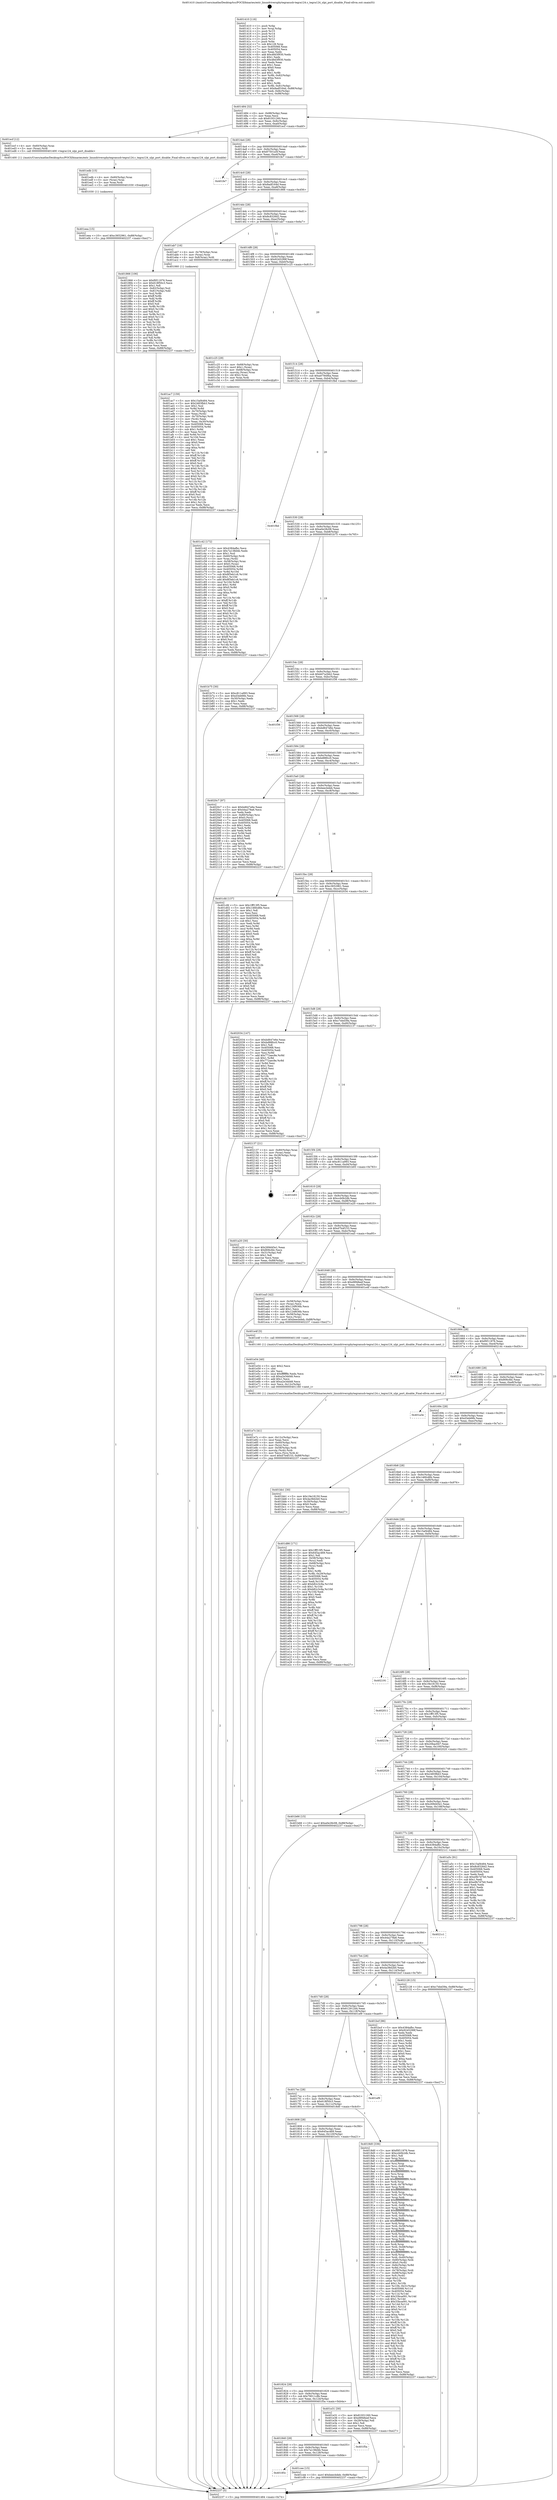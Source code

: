 digraph "0x401410" {
  label = "0x401410 (/mnt/c/Users/mathe/Desktop/tcc/POCII/binaries/extr_linuxdriversphytegraxusb-tegra124.c_tegra124_ulpi_port_disable_Final-ollvm.out::main(0))"
  labelloc = "t"
  node[shape=record]

  Entry [label="",width=0.3,height=0.3,shape=circle,fillcolor=black,style=filled]
  "0x401484" [label="{
     0x401484 [32]\l
     | [instrs]\l
     &nbsp;&nbsp;0x401484 \<+6\>: mov -0x88(%rbp),%eax\l
     &nbsp;&nbsp;0x40148a \<+2\>: mov %eax,%ecx\l
     &nbsp;&nbsp;0x40148c \<+6\>: sub $0x81931260,%ecx\l
     &nbsp;&nbsp;0x401492 \<+6\>: mov %eax,-0x9c(%rbp)\l
     &nbsp;&nbsp;0x401498 \<+6\>: mov %ecx,-0xa0(%rbp)\l
     &nbsp;&nbsp;0x40149e \<+6\>: je 0000000000401ecf \<main+0xabf\>\l
  }"]
  "0x401ecf" [label="{
     0x401ecf [12]\l
     | [instrs]\l
     &nbsp;&nbsp;0x401ecf \<+4\>: mov -0x60(%rbp),%rax\l
     &nbsp;&nbsp;0x401ed3 \<+3\>: mov (%rax),%rdi\l
     &nbsp;&nbsp;0x401ed6 \<+5\>: call 0000000000401400 \<tegra124_ulpi_port_disable\>\l
     | [calls]\l
     &nbsp;&nbsp;0x401400 \{1\} (/mnt/c/Users/mathe/Desktop/tcc/POCII/binaries/extr_linuxdriversphytegraxusb-tegra124.c_tegra124_ulpi_port_disable_Final-ollvm.out::tegra124_ulpi_port_disable)\l
  }"]
  "0x4014a4" [label="{
     0x4014a4 [28]\l
     | [instrs]\l
     &nbsp;&nbsp;0x4014a4 \<+5\>: jmp 00000000004014a9 \<main+0x99\>\l
     &nbsp;&nbsp;0x4014a9 \<+6\>: mov -0x9c(%rbp),%eax\l
     &nbsp;&nbsp;0x4014af \<+5\>: sub $0x87501a5f,%eax\l
     &nbsp;&nbsp;0x4014b4 \<+6\>: mov %eax,-0xa4(%rbp)\l
     &nbsp;&nbsp;0x4014ba \<+6\>: je 0000000000401fe7 \<main+0xbd7\>\l
  }"]
  Exit [label="",width=0.3,height=0.3,shape=circle,fillcolor=black,style=filled,peripheries=2]
  "0x401fe7" [label="{
     0x401fe7\l
  }", style=dashed]
  "0x4014c0" [label="{
     0x4014c0 [28]\l
     | [instrs]\l
     &nbsp;&nbsp;0x4014c0 \<+5\>: jmp 00000000004014c5 \<main+0xb5\>\l
     &nbsp;&nbsp;0x4014c5 \<+6\>: mov -0x9c(%rbp),%eax\l
     &nbsp;&nbsp;0x4014cb \<+5\>: sub $0x8adf164d,%eax\l
     &nbsp;&nbsp;0x4014d0 \<+6\>: mov %eax,-0xa8(%rbp)\l
     &nbsp;&nbsp;0x4014d6 \<+6\>: je 0000000000401866 \<main+0x456\>\l
  }"]
  "0x401eea" [label="{
     0x401eea [15]\l
     | [instrs]\l
     &nbsp;&nbsp;0x401eea \<+10\>: movl $0xc3652961,-0x88(%rbp)\l
     &nbsp;&nbsp;0x401ef4 \<+5\>: jmp 0000000000402237 \<main+0xe27\>\l
  }"]
  "0x401866" [label="{
     0x401866 [106]\l
     | [instrs]\l
     &nbsp;&nbsp;0x401866 \<+5\>: mov $0xf0f11976,%eax\l
     &nbsp;&nbsp;0x40186b \<+5\>: mov $0x618f50c3,%ecx\l
     &nbsp;&nbsp;0x401870 \<+2\>: mov $0x1,%dl\l
     &nbsp;&nbsp;0x401872 \<+7\>: mov -0x82(%rbp),%sil\l
     &nbsp;&nbsp;0x401879 \<+7\>: mov -0x81(%rbp),%dil\l
     &nbsp;&nbsp;0x401880 \<+3\>: mov %sil,%r8b\l
     &nbsp;&nbsp;0x401883 \<+4\>: xor $0xff,%r8b\l
     &nbsp;&nbsp;0x401887 \<+3\>: mov %dil,%r9b\l
     &nbsp;&nbsp;0x40188a \<+4\>: xor $0xff,%r9b\l
     &nbsp;&nbsp;0x40188e \<+3\>: xor $0x0,%dl\l
     &nbsp;&nbsp;0x401891 \<+3\>: mov %r8b,%r10b\l
     &nbsp;&nbsp;0x401894 \<+4\>: and $0x0,%r10b\l
     &nbsp;&nbsp;0x401898 \<+3\>: and %dl,%sil\l
     &nbsp;&nbsp;0x40189b \<+3\>: mov %r9b,%r11b\l
     &nbsp;&nbsp;0x40189e \<+4\>: and $0x0,%r11b\l
     &nbsp;&nbsp;0x4018a2 \<+3\>: and %dl,%dil\l
     &nbsp;&nbsp;0x4018a5 \<+3\>: or %sil,%r10b\l
     &nbsp;&nbsp;0x4018a8 \<+3\>: or %dil,%r11b\l
     &nbsp;&nbsp;0x4018ab \<+3\>: xor %r11b,%r10b\l
     &nbsp;&nbsp;0x4018ae \<+3\>: or %r9b,%r8b\l
     &nbsp;&nbsp;0x4018b1 \<+4\>: xor $0xff,%r8b\l
     &nbsp;&nbsp;0x4018b5 \<+3\>: or $0x0,%dl\l
     &nbsp;&nbsp;0x4018b8 \<+3\>: and %dl,%r8b\l
     &nbsp;&nbsp;0x4018bb \<+3\>: or %r8b,%r10b\l
     &nbsp;&nbsp;0x4018be \<+4\>: test $0x1,%r10b\l
     &nbsp;&nbsp;0x4018c2 \<+3\>: cmovne %ecx,%eax\l
     &nbsp;&nbsp;0x4018c5 \<+6\>: mov %eax,-0x88(%rbp)\l
     &nbsp;&nbsp;0x4018cb \<+5\>: jmp 0000000000402237 \<main+0xe27\>\l
  }"]
  "0x4014dc" [label="{
     0x4014dc [28]\l
     | [instrs]\l
     &nbsp;&nbsp;0x4014dc \<+5\>: jmp 00000000004014e1 \<main+0xd1\>\l
     &nbsp;&nbsp;0x4014e1 \<+6\>: mov -0x9c(%rbp),%eax\l
     &nbsp;&nbsp;0x4014e7 \<+5\>: sub $0x8c8326d2,%eax\l
     &nbsp;&nbsp;0x4014ec \<+6\>: mov %eax,-0xac(%rbp)\l
     &nbsp;&nbsp;0x4014f2 \<+6\>: je 0000000000401ab7 \<main+0x6a7\>\l
  }"]
  "0x402237" [label="{
     0x402237 [5]\l
     | [instrs]\l
     &nbsp;&nbsp;0x402237 \<+5\>: jmp 0000000000401484 \<main+0x74\>\l
  }"]
  "0x401410" [label="{
     0x401410 [116]\l
     | [instrs]\l
     &nbsp;&nbsp;0x401410 \<+1\>: push %rbp\l
     &nbsp;&nbsp;0x401411 \<+3\>: mov %rsp,%rbp\l
     &nbsp;&nbsp;0x401414 \<+2\>: push %r15\l
     &nbsp;&nbsp;0x401416 \<+2\>: push %r14\l
     &nbsp;&nbsp;0x401418 \<+2\>: push %r13\l
     &nbsp;&nbsp;0x40141a \<+2\>: push %r12\l
     &nbsp;&nbsp;0x40141c \<+1\>: push %rbx\l
     &nbsp;&nbsp;0x40141d \<+7\>: sub $0x128,%rsp\l
     &nbsp;&nbsp;0x401424 \<+7\>: mov 0x405068,%eax\l
     &nbsp;&nbsp;0x40142b \<+7\>: mov 0x405054,%ecx\l
     &nbsp;&nbsp;0x401432 \<+2\>: mov %eax,%edx\l
     &nbsp;&nbsp;0x401434 \<+6\>: add $0x48d3f930,%edx\l
     &nbsp;&nbsp;0x40143a \<+3\>: sub $0x1,%edx\l
     &nbsp;&nbsp;0x40143d \<+6\>: sub $0x48d3f930,%edx\l
     &nbsp;&nbsp;0x401443 \<+3\>: imul %edx,%eax\l
     &nbsp;&nbsp;0x401446 \<+3\>: and $0x1,%eax\l
     &nbsp;&nbsp;0x401449 \<+3\>: cmp $0x0,%eax\l
     &nbsp;&nbsp;0x40144c \<+4\>: sete %r8b\l
     &nbsp;&nbsp;0x401450 \<+4\>: and $0x1,%r8b\l
     &nbsp;&nbsp;0x401454 \<+7\>: mov %r8b,-0x82(%rbp)\l
     &nbsp;&nbsp;0x40145b \<+3\>: cmp $0xa,%ecx\l
     &nbsp;&nbsp;0x40145e \<+4\>: setl %r8b\l
     &nbsp;&nbsp;0x401462 \<+4\>: and $0x1,%r8b\l
     &nbsp;&nbsp;0x401466 \<+7\>: mov %r8b,-0x81(%rbp)\l
     &nbsp;&nbsp;0x40146d \<+10\>: movl $0x8adf164d,-0x88(%rbp)\l
     &nbsp;&nbsp;0x401477 \<+6\>: mov %edi,-0x8c(%rbp)\l
     &nbsp;&nbsp;0x40147d \<+7\>: mov %rsi,-0x98(%rbp)\l
  }"]
  "0x401edb" [label="{
     0x401edb [15]\l
     | [instrs]\l
     &nbsp;&nbsp;0x401edb \<+4\>: mov -0x60(%rbp),%rax\l
     &nbsp;&nbsp;0x401edf \<+3\>: mov (%rax),%rax\l
     &nbsp;&nbsp;0x401ee2 \<+3\>: mov %rax,%rdi\l
     &nbsp;&nbsp;0x401ee5 \<+5\>: call 0000000000401030 \<free@plt\>\l
     | [calls]\l
     &nbsp;&nbsp;0x401030 \{1\} (unknown)\l
  }"]
  "0x401ab7" [label="{
     0x401ab7 [16]\l
     | [instrs]\l
     &nbsp;&nbsp;0x401ab7 \<+4\>: mov -0x78(%rbp),%rax\l
     &nbsp;&nbsp;0x401abb \<+3\>: mov (%rax),%rax\l
     &nbsp;&nbsp;0x401abe \<+4\>: mov 0x8(%rax),%rdi\l
     &nbsp;&nbsp;0x401ac2 \<+5\>: call 0000000000401060 \<atoi@plt\>\l
     | [calls]\l
     &nbsp;&nbsp;0x401060 \{1\} (unknown)\l
  }"]
  "0x4014f8" [label="{
     0x4014f8 [28]\l
     | [instrs]\l
     &nbsp;&nbsp;0x4014f8 \<+5\>: jmp 00000000004014fd \<main+0xed\>\l
     &nbsp;&nbsp;0x4014fd \<+6\>: mov -0x9c(%rbp),%eax\l
     &nbsp;&nbsp;0x401503 \<+5\>: sub $0x9245299f,%eax\l
     &nbsp;&nbsp;0x401508 \<+6\>: mov %eax,-0xb0(%rbp)\l
     &nbsp;&nbsp;0x40150e \<+6\>: je 0000000000401c25 \<main+0x815\>\l
  }"]
  "0x401e7c" [label="{
     0x401e7c [41]\l
     | [instrs]\l
     &nbsp;&nbsp;0x401e7c \<+6\>: mov -0x12c(%rbp),%ecx\l
     &nbsp;&nbsp;0x401e82 \<+3\>: imul %eax,%ecx\l
     &nbsp;&nbsp;0x401e85 \<+4\>: mov -0x60(%rbp),%rsi\l
     &nbsp;&nbsp;0x401e89 \<+3\>: mov (%rsi),%rsi\l
     &nbsp;&nbsp;0x401e8c \<+4\>: mov -0x58(%rbp),%rdi\l
     &nbsp;&nbsp;0x401e90 \<+3\>: movslq (%rdi),%rdi\l
     &nbsp;&nbsp;0x401e93 \<+3\>: mov %ecx,(%rsi,%rdi,4)\l
     &nbsp;&nbsp;0x401e96 \<+10\>: movl $0xd7b4f153,-0x88(%rbp)\l
     &nbsp;&nbsp;0x401ea0 \<+5\>: jmp 0000000000402237 \<main+0xe27\>\l
  }"]
  "0x401c25" [label="{
     0x401c25 [29]\l
     | [instrs]\l
     &nbsp;&nbsp;0x401c25 \<+4\>: mov -0x68(%rbp),%rax\l
     &nbsp;&nbsp;0x401c29 \<+6\>: movl $0x1,(%rax)\l
     &nbsp;&nbsp;0x401c2f \<+4\>: mov -0x68(%rbp),%rax\l
     &nbsp;&nbsp;0x401c33 \<+3\>: movslq (%rax),%rax\l
     &nbsp;&nbsp;0x401c36 \<+4\>: shl $0x2,%rax\l
     &nbsp;&nbsp;0x401c3a \<+3\>: mov %rax,%rdi\l
     &nbsp;&nbsp;0x401c3d \<+5\>: call 0000000000401050 \<malloc@plt\>\l
     | [calls]\l
     &nbsp;&nbsp;0x401050 \{1\} (unknown)\l
  }"]
  "0x401514" [label="{
     0x401514 [28]\l
     | [instrs]\l
     &nbsp;&nbsp;0x401514 \<+5\>: jmp 0000000000401519 \<main+0x109\>\l
     &nbsp;&nbsp;0x401519 \<+6\>: mov -0x9c(%rbp),%eax\l
     &nbsp;&nbsp;0x40151f \<+5\>: sub $0xa07849ba,%eax\l
     &nbsp;&nbsp;0x401524 \<+6\>: mov %eax,-0xb4(%rbp)\l
     &nbsp;&nbsp;0x40152a \<+6\>: je 0000000000401fbd \<main+0xbad\>\l
  }"]
  "0x401e54" [label="{
     0x401e54 [40]\l
     | [instrs]\l
     &nbsp;&nbsp;0x401e54 \<+5\>: mov $0x2,%ecx\l
     &nbsp;&nbsp;0x401e59 \<+1\>: cltd\l
     &nbsp;&nbsp;0x401e5a \<+2\>: idiv %ecx\l
     &nbsp;&nbsp;0x401e5c \<+6\>: imul $0xfffffffe,%edx,%ecx\l
     &nbsp;&nbsp;0x401e62 \<+6\>: sub $0xa2e3dd48,%ecx\l
     &nbsp;&nbsp;0x401e68 \<+3\>: add $0x1,%ecx\l
     &nbsp;&nbsp;0x401e6b \<+6\>: add $0xa2e3dd48,%ecx\l
     &nbsp;&nbsp;0x401e71 \<+6\>: mov %ecx,-0x12c(%rbp)\l
     &nbsp;&nbsp;0x401e77 \<+5\>: call 0000000000401160 \<next_i\>\l
     | [calls]\l
     &nbsp;&nbsp;0x401160 \{1\} (/mnt/c/Users/mathe/Desktop/tcc/POCII/binaries/extr_linuxdriversphytegraxusb-tegra124.c_tegra124_ulpi_port_disable_Final-ollvm.out::next_i)\l
  }"]
  "0x401fbd" [label="{
     0x401fbd\l
  }", style=dashed]
  "0x401530" [label="{
     0x401530 [28]\l
     | [instrs]\l
     &nbsp;&nbsp;0x401530 \<+5\>: jmp 0000000000401535 \<main+0x125\>\l
     &nbsp;&nbsp;0x401535 \<+6\>: mov -0x9c(%rbp),%eax\l
     &nbsp;&nbsp;0x40153b \<+5\>: sub $0xa0e28c08,%eax\l
     &nbsp;&nbsp;0x401540 \<+6\>: mov %eax,-0xb8(%rbp)\l
     &nbsp;&nbsp;0x401546 \<+6\>: je 0000000000401b75 \<main+0x765\>\l
  }"]
  "0x40185c" [label="{
     0x40185c\l
  }", style=dashed]
  "0x401b75" [label="{
     0x401b75 [30]\l
     | [instrs]\l
     &nbsp;&nbsp;0x401b75 \<+5\>: mov $0xc811a993,%eax\l
     &nbsp;&nbsp;0x401b7a \<+5\>: mov $0xd3eb66b,%ecx\l
     &nbsp;&nbsp;0x401b7f \<+3\>: mov -0x30(%rbp),%edx\l
     &nbsp;&nbsp;0x401b82 \<+3\>: cmp $0x1,%edx\l
     &nbsp;&nbsp;0x401b85 \<+3\>: cmovl %ecx,%eax\l
     &nbsp;&nbsp;0x401b88 \<+6\>: mov %eax,-0x88(%rbp)\l
     &nbsp;&nbsp;0x401b8e \<+5\>: jmp 0000000000402237 \<main+0xe27\>\l
  }"]
  "0x40154c" [label="{
     0x40154c [28]\l
     | [instrs]\l
     &nbsp;&nbsp;0x40154c \<+5\>: jmp 0000000000401551 \<main+0x141\>\l
     &nbsp;&nbsp;0x401551 \<+6\>: mov -0x9c(%rbp),%eax\l
     &nbsp;&nbsp;0x401557 \<+5\>: sub $0xb07a2bb2,%eax\l
     &nbsp;&nbsp;0x40155c \<+6\>: mov %eax,-0xbc(%rbp)\l
     &nbsp;&nbsp;0x401562 \<+6\>: je 0000000000401f36 \<main+0xb26\>\l
  }"]
  "0x401cee" [label="{
     0x401cee [15]\l
     | [instrs]\l
     &nbsp;&nbsp;0x401cee \<+10\>: movl $0xbeecbdeb,-0x88(%rbp)\l
     &nbsp;&nbsp;0x401cf8 \<+5\>: jmp 0000000000402237 \<main+0xe27\>\l
  }"]
  "0x401f36" [label="{
     0x401f36\l
  }", style=dashed]
  "0x401568" [label="{
     0x401568 [28]\l
     | [instrs]\l
     &nbsp;&nbsp;0x401568 \<+5\>: jmp 000000000040156d \<main+0x15d\>\l
     &nbsp;&nbsp;0x40156d \<+6\>: mov -0x9c(%rbp),%eax\l
     &nbsp;&nbsp;0x401573 \<+5\>: sub $0xbd647e6e,%eax\l
     &nbsp;&nbsp;0x401578 \<+6\>: mov %eax,-0xc0(%rbp)\l
     &nbsp;&nbsp;0x40157e \<+6\>: je 0000000000402223 \<main+0xe13\>\l
  }"]
  "0x401840" [label="{
     0x401840 [28]\l
     | [instrs]\l
     &nbsp;&nbsp;0x401840 \<+5\>: jmp 0000000000401845 \<main+0x435\>\l
     &nbsp;&nbsp;0x401845 \<+6\>: mov -0x9c(%rbp),%eax\l
     &nbsp;&nbsp;0x40184b \<+5\>: sub $0x7a138d4b,%eax\l
     &nbsp;&nbsp;0x401850 \<+6\>: mov %eax,-0x128(%rbp)\l
     &nbsp;&nbsp;0x401856 \<+6\>: je 0000000000401cee \<main+0x8de\>\l
  }"]
  "0x402223" [label="{
     0x402223\l
  }", style=dashed]
  "0x401584" [label="{
     0x401584 [28]\l
     | [instrs]\l
     &nbsp;&nbsp;0x401584 \<+5\>: jmp 0000000000401589 \<main+0x179\>\l
     &nbsp;&nbsp;0x401589 \<+6\>: mov -0x9c(%rbp),%eax\l
     &nbsp;&nbsp;0x40158f \<+5\>: sub $0xbd88fcc0,%eax\l
     &nbsp;&nbsp;0x401594 \<+6\>: mov %eax,-0xc4(%rbp)\l
     &nbsp;&nbsp;0x40159a \<+6\>: je 00000000004020c7 \<main+0xcb7\>\l
  }"]
  "0x401f5a" [label="{
     0x401f5a\l
  }", style=dashed]
  "0x4020c7" [label="{
     0x4020c7 [97]\l
     | [instrs]\l
     &nbsp;&nbsp;0x4020c7 \<+5\>: mov $0xbd647e6e,%eax\l
     &nbsp;&nbsp;0x4020cc \<+5\>: mov $0x44a278a6,%ecx\l
     &nbsp;&nbsp;0x4020d1 \<+2\>: xor %edx,%edx\l
     &nbsp;&nbsp;0x4020d3 \<+4\>: mov -0x80(%rbp),%rsi\l
     &nbsp;&nbsp;0x4020d7 \<+6\>: movl $0x0,(%rsi)\l
     &nbsp;&nbsp;0x4020dd \<+7\>: mov 0x405068,%edi\l
     &nbsp;&nbsp;0x4020e4 \<+8\>: mov 0x405054,%r8d\l
     &nbsp;&nbsp;0x4020ec \<+3\>: sub $0x1,%edx\l
     &nbsp;&nbsp;0x4020ef \<+3\>: mov %edi,%r9d\l
     &nbsp;&nbsp;0x4020f2 \<+3\>: add %edx,%r9d\l
     &nbsp;&nbsp;0x4020f5 \<+4\>: imul %r9d,%edi\l
     &nbsp;&nbsp;0x4020f9 \<+3\>: and $0x1,%edi\l
     &nbsp;&nbsp;0x4020fc \<+3\>: cmp $0x0,%edi\l
     &nbsp;&nbsp;0x4020ff \<+4\>: sete %r10b\l
     &nbsp;&nbsp;0x402103 \<+4\>: cmp $0xa,%r8d\l
     &nbsp;&nbsp;0x402107 \<+4\>: setl %r11b\l
     &nbsp;&nbsp;0x40210b \<+3\>: mov %r10b,%bl\l
     &nbsp;&nbsp;0x40210e \<+3\>: and %r11b,%bl\l
     &nbsp;&nbsp;0x402111 \<+3\>: xor %r11b,%r10b\l
     &nbsp;&nbsp;0x402114 \<+3\>: or %r10b,%bl\l
     &nbsp;&nbsp;0x402117 \<+3\>: test $0x1,%bl\l
     &nbsp;&nbsp;0x40211a \<+3\>: cmovne %ecx,%eax\l
     &nbsp;&nbsp;0x40211d \<+6\>: mov %eax,-0x88(%rbp)\l
     &nbsp;&nbsp;0x402123 \<+5\>: jmp 0000000000402237 \<main+0xe27\>\l
  }"]
  "0x4015a0" [label="{
     0x4015a0 [28]\l
     | [instrs]\l
     &nbsp;&nbsp;0x4015a0 \<+5\>: jmp 00000000004015a5 \<main+0x195\>\l
     &nbsp;&nbsp;0x4015a5 \<+6\>: mov -0x9c(%rbp),%eax\l
     &nbsp;&nbsp;0x4015ab \<+5\>: sub $0xbeecbdeb,%eax\l
     &nbsp;&nbsp;0x4015b0 \<+6\>: mov %eax,-0xc8(%rbp)\l
     &nbsp;&nbsp;0x4015b6 \<+6\>: je 0000000000401cfd \<main+0x8ed\>\l
  }"]
  "0x401824" [label="{
     0x401824 [28]\l
     | [instrs]\l
     &nbsp;&nbsp;0x401824 \<+5\>: jmp 0000000000401829 \<main+0x419\>\l
     &nbsp;&nbsp;0x401829 \<+6\>: mov -0x9c(%rbp),%eax\l
     &nbsp;&nbsp;0x40182f \<+5\>: sub $0x79011c8b,%eax\l
     &nbsp;&nbsp;0x401834 \<+6\>: mov %eax,-0x124(%rbp)\l
     &nbsp;&nbsp;0x40183a \<+6\>: je 0000000000401f5a \<main+0xb4a\>\l
  }"]
  "0x401cfd" [label="{
     0x401cfd [137]\l
     | [instrs]\l
     &nbsp;&nbsp;0x401cfd \<+5\>: mov $0x1fff13f5,%eax\l
     &nbsp;&nbsp;0x401d02 \<+5\>: mov $0x146fcd6b,%ecx\l
     &nbsp;&nbsp;0x401d07 \<+2\>: mov $0x1,%dl\l
     &nbsp;&nbsp;0x401d09 \<+2\>: xor %esi,%esi\l
     &nbsp;&nbsp;0x401d0b \<+7\>: mov 0x405068,%edi\l
     &nbsp;&nbsp;0x401d12 \<+8\>: mov 0x405054,%r8d\l
     &nbsp;&nbsp;0x401d1a \<+3\>: sub $0x1,%esi\l
     &nbsp;&nbsp;0x401d1d \<+3\>: mov %edi,%r9d\l
     &nbsp;&nbsp;0x401d20 \<+3\>: add %esi,%r9d\l
     &nbsp;&nbsp;0x401d23 \<+4\>: imul %r9d,%edi\l
     &nbsp;&nbsp;0x401d27 \<+3\>: and $0x1,%edi\l
     &nbsp;&nbsp;0x401d2a \<+3\>: cmp $0x0,%edi\l
     &nbsp;&nbsp;0x401d2d \<+4\>: sete %r10b\l
     &nbsp;&nbsp;0x401d31 \<+4\>: cmp $0xa,%r8d\l
     &nbsp;&nbsp;0x401d35 \<+4\>: setl %r11b\l
     &nbsp;&nbsp;0x401d39 \<+3\>: mov %r10b,%bl\l
     &nbsp;&nbsp;0x401d3c \<+3\>: xor $0xff,%bl\l
     &nbsp;&nbsp;0x401d3f \<+3\>: mov %r11b,%r14b\l
     &nbsp;&nbsp;0x401d42 \<+4\>: xor $0xff,%r14b\l
     &nbsp;&nbsp;0x401d46 \<+3\>: xor $0x0,%dl\l
     &nbsp;&nbsp;0x401d49 \<+3\>: mov %bl,%r15b\l
     &nbsp;&nbsp;0x401d4c \<+4\>: and $0x0,%r15b\l
     &nbsp;&nbsp;0x401d50 \<+3\>: and %dl,%r10b\l
     &nbsp;&nbsp;0x401d53 \<+3\>: mov %r14b,%r12b\l
     &nbsp;&nbsp;0x401d56 \<+4\>: and $0x0,%r12b\l
     &nbsp;&nbsp;0x401d5a \<+3\>: and %dl,%r11b\l
     &nbsp;&nbsp;0x401d5d \<+3\>: or %r10b,%r15b\l
     &nbsp;&nbsp;0x401d60 \<+3\>: or %r11b,%r12b\l
     &nbsp;&nbsp;0x401d63 \<+3\>: xor %r12b,%r15b\l
     &nbsp;&nbsp;0x401d66 \<+3\>: or %r14b,%bl\l
     &nbsp;&nbsp;0x401d69 \<+3\>: xor $0xff,%bl\l
     &nbsp;&nbsp;0x401d6c \<+3\>: or $0x0,%dl\l
     &nbsp;&nbsp;0x401d6f \<+2\>: and %dl,%bl\l
     &nbsp;&nbsp;0x401d71 \<+3\>: or %bl,%r15b\l
     &nbsp;&nbsp;0x401d74 \<+4\>: test $0x1,%r15b\l
     &nbsp;&nbsp;0x401d78 \<+3\>: cmovne %ecx,%eax\l
     &nbsp;&nbsp;0x401d7b \<+6\>: mov %eax,-0x88(%rbp)\l
     &nbsp;&nbsp;0x401d81 \<+5\>: jmp 0000000000402237 \<main+0xe27\>\l
  }"]
  "0x4015bc" [label="{
     0x4015bc [28]\l
     | [instrs]\l
     &nbsp;&nbsp;0x4015bc \<+5\>: jmp 00000000004015c1 \<main+0x1b1\>\l
     &nbsp;&nbsp;0x4015c1 \<+6\>: mov -0x9c(%rbp),%eax\l
     &nbsp;&nbsp;0x4015c7 \<+5\>: sub $0xc3652961,%eax\l
     &nbsp;&nbsp;0x4015cc \<+6\>: mov %eax,-0xcc(%rbp)\l
     &nbsp;&nbsp;0x4015d2 \<+6\>: je 0000000000402034 \<main+0xc24\>\l
  }"]
  "0x401e31" [label="{
     0x401e31 [30]\l
     | [instrs]\l
     &nbsp;&nbsp;0x401e31 \<+5\>: mov $0x81931260,%eax\l
     &nbsp;&nbsp;0x401e36 \<+5\>: mov $0xd9f48eef,%ecx\l
     &nbsp;&nbsp;0x401e3b \<+3\>: mov -0x29(%rbp),%dl\l
     &nbsp;&nbsp;0x401e3e \<+3\>: test $0x1,%dl\l
     &nbsp;&nbsp;0x401e41 \<+3\>: cmovne %ecx,%eax\l
     &nbsp;&nbsp;0x401e44 \<+6\>: mov %eax,-0x88(%rbp)\l
     &nbsp;&nbsp;0x401e4a \<+5\>: jmp 0000000000402237 \<main+0xe27\>\l
  }"]
  "0x402034" [label="{
     0x402034 [147]\l
     | [instrs]\l
     &nbsp;&nbsp;0x402034 \<+5\>: mov $0xbd647e6e,%eax\l
     &nbsp;&nbsp;0x402039 \<+5\>: mov $0xbd88fcc0,%ecx\l
     &nbsp;&nbsp;0x40203e \<+2\>: mov $0x1,%dl\l
     &nbsp;&nbsp;0x402040 \<+7\>: mov 0x405068,%esi\l
     &nbsp;&nbsp;0x402047 \<+7\>: mov 0x405054,%edi\l
     &nbsp;&nbsp;0x40204e \<+3\>: mov %esi,%r8d\l
     &nbsp;&nbsp;0x402051 \<+7\>: add $0x772aec8e,%r8d\l
     &nbsp;&nbsp;0x402058 \<+4\>: sub $0x1,%r8d\l
     &nbsp;&nbsp;0x40205c \<+7\>: sub $0x772aec8e,%r8d\l
     &nbsp;&nbsp;0x402063 \<+4\>: imul %r8d,%esi\l
     &nbsp;&nbsp;0x402067 \<+3\>: and $0x1,%esi\l
     &nbsp;&nbsp;0x40206a \<+3\>: cmp $0x0,%esi\l
     &nbsp;&nbsp;0x40206d \<+4\>: sete %r9b\l
     &nbsp;&nbsp;0x402071 \<+3\>: cmp $0xa,%edi\l
     &nbsp;&nbsp;0x402074 \<+4\>: setl %r10b\l
     &nbsp;&nbsp;0x402078 \<+3\>: mov %r9b,%r11b\l
     &nbsp;&nbsp;0x40207b \<+4\>: xor $0xff,%r11b\l
     &nbsp;&nbsp;0x40207f \<+3\>: mov %r10b,%bl\l
     &nbsp;&nbsp;0x402082 \<+3\>: xor $0xff,%bl\l
     &nbsp;&nbsp;0x402085 \<+3\>: xor $0x0,%dl\l
     &nbsp;&nbsp;0x402088 \<+3\>: mov %r11b,%r14b\l
     &nbsp;&nbsp;0x40208b \<+4\>: and $0x0,%r14b\l
     &nbsp;&nbsp;0x40208f \<+3\>: and %dl,%r9b\l
     &nbsp;&nbsp;0x402092 \<+3\>: mov %bl,%r15b\l
     &nbsp;&nbsp;0x402095 \<+4\>: and $0x0,%r15b\l
     &nbsp;&nbsp;0x402099 \<+3\>: and %dl,%r10b\l
     &nbsp;&nbsp;0x40209c \<+3\>: or %r9b,%r14b\l
     &nbsp;&nbsp;0x40209f \<+3\>: or %r10b,%r15b\l
     &nbsp;&nbsp;0x4020a2 \<+3\>: xor %r15b,%r14b\l
     &nbsp;&nbsp;0x4020a5 \<+3\>: or %bl,%r11b\l
     &nbsp;&nbsp;0x4020a8 \<+4\>: xor $0xff,%r11b\l
     &nbsp;&nbsp;0x4020ac \<+3\>: or $0x0,%dl\l
     &nbsp;&nbsp;0x4020af \<+3\>: and %dl,%r11b\l
     &nbsp;&nbsp;0x4020b2 \<+3\>: or %r11b,%r14b\l
     &nbsp;&nbsp;0x4020b5 \<+4\>: test $0x1,%r14b\l
     &nbsp;&nbsp;0x4020b9 \<+3\>: cmovne %ecx,%eax\l
     &nbsp;&nbsp;0x4020bc \<+6\>: mov %eax,-0x88(%rbp)\l
     &nbsp;&nbsp;0x4020c2 \<+5\>: jmp 0000000000402237 \<main+0xe27\>\l
  }"]
  "0x4015d8" [label="{
     0x4015d8 [28]\l
     | [instrs]\l
     &nbsp;&nbsp;0x4015d8 \<+5\>: jmp 00000000004015dd \<main+0x1cd\>\l
     &nbsp;&nbsp;0x4015dd \<+6\>: mov -0x9c(%rbp),%eax\l
     &nbsp;&nbsp;0x4015e3 \<+5\>: sub $0xc7ebd39a,%eax\l
     &nbsp;&nbsp;0x4015e8 \<+6\>: mov %eax,-0xd0(%rbp)\l
     &nbsp;&nbsp;0x4015ee \<+6\>: je 0000000000402137 \<main+0xd27\>\l
  }"]
  "0x401c42" [label="{
     0x401c42 [172]\l
     | [instrs]\l
     &nbsp;&nbsp;0x401c42 \<+5\>: mov $0x4384afbc,%ecx\l
     &nbsp;&nbsp;0x401c47 \<+5\>: mov $0x7a138d4b,%edx\l
     &nbsp;&nbsp;0x401c4c \<+3\>: mov $0x1,%sil\l
     &nbsp;&nbsp;0x401c4f \<+4\>: mov -0x60(%rbp),%rdi\l
     &nbsp;&nbsp;0x401c53 \<+3\>: mov %rax,(%rdi)\l
     &nbsp;&nbsp;0x401c56 \<+4\>: mov -0x58(%rbp),%rax\l
     &nbsp;&nbsp;0x401c5a \<+6\>: movl $0x0,(%rax)\l
     &nbsp;&nbsp;0x401c60 \<+8\>: mov 0x405068,%r8d\l
     &nbsp;&nbsp;0x401c68 \<+8\>: mov 0x405054,%r9d\l
     &nbsp;&nbsp;0x401c70 \<+3\>: mov %r8d,%r10d\l
     &nbsp;&nbsp;0x401c73 \<+7\>: sub $0x8f3eb1c6,%r10d\l
     &nbsp;&nbsp;0x401c7a \<+4\>: sub $0x1,%r10d\l
     &nbsp;&nbsp;0x401c7e \<+7\>: add $0x8f3eb1c6,%r10d\l
     &nbsp;&nbsp;0x401c85 \<+4\>: imul %r10d,%r8d\l
     &nbsp;&nbsp;0x401c89 \<+4\>: and $0x1,%r8d\l
     &nbsp;&nbsp;0x401c8d \<+4\>: cmp $0x0,%r8d\l
     &nbsp;&nbsp;0x401c91 \<+4\>: sete %r11b\l
     &nbsp;&nbsp;0x401c95 \<+4\>: cmp $0xa,%r9d\l
     &nbsp;&nbsp;0x401c99 \<+3\>: setl %bl\l
     &nbsp;&nbsp;0x401c9c \<+3\>: mov %r11b,%r14b\l
     &nbsp;&nbsp;0x401c9f \<+4\>: xor $0xff,%r14b\l
     &nbsp;&nbsp;0x401ca3 \<+3\>: mov %bl,%r15b\l
     &nbsp;&nbsp;0x401ca6 \<+4\>: xor $0xff,%r15b\l
     &nbsp;&nbsp;0x401caa \<+4\>: xor $0x0,%sil\l
     &nbsp;&nbsp;0x401cae \<+3\>: mov %r14b,%r12b\l
     &nbsp;&nbsp;0x401cb1 \<+4\>: and $0x0,%r12b\l
     &nbsp;&nbsp;0x401cb5 \<+3\>: and %sil,%r11b\l
     &nbsp;&nbsp;0x401cb8 \<+3\>: mov %r15b,%r13b\l
     &nbsp;&nbsp;0x401cbb \<+4\>: and $0x0,%r13b\l
     &nbsp;&nbsp;0x401cbf \<+3\>: and %sil,%bl\l
     &nbsp;&nbsp;0x401cc2 \<+3\>: or %r11b,%r12b\l
     &nbsp;&nbsp;0x401cc5 \<+3\>: or %bl,%r13b\l
     &nbsp;&nbsp;0x401cc8 \<+3\>: xor %r13b,%r12b\l
     &nbsp;&nbsp;0x401ccb \<+3\>: or %r15b,%r14b\l
     &nbsp;&nbsp;0x401cce \<+4\>: xor $0xff,%r14b\l
     &nbsp;&nbsp;0x401cd2 \<+4\>: or $0x0,%sil\l
     &nbsp;&nbsp;0x401cd6 \<+3\>: and %sil,%r14b\l
     &nbsp;&nbsp;0x401cd9 \<+3\>: or %r14b,%r12b\l
     &nbsp;&nbsp;0x401cdc \<+4\>: test $0x1,%r12b\l
     &nbsp;&nbsp;0x401ce0 \<+3\>: cmovne %edx,%ecx\l
     &nbsp;&nbsp;0x401ce3 \<+6\>: mov %ecx,-0x88(%rbp)\l
     &nbsp;&nbsp;0x401ce9 \<+5\>: jmp 0000000000402237 \<main+0xe27\>\l
  }"]
  "0x402137" [label="{
     0x402137 [21]\l
     | [instrs]\l
     &nbsp;&nbsp;0x402137 \<+4\>: mov -0x80(%rbp),%rax\l
     &nbsp;&nbsp;0x40213b \<+2\>: mov (%rax),%eax\l
     &nbsp;&nbsp;0x40213d \<+4\>: lea -0x28(%rbp),%rsp\l
     &nbsp;&nbsp;0x402141 \<+1\>: pop %rbx\l
     &nbsp;&nbsp;0x402142 \<+2\>: pop %r12\l
     &nbsp;&nbsp;0x402144 \<+2\>: pop %r13\l
     &nbsp;&nbsp;0x402146 \<+2\>: pop %r14\l
     &nbsp;&nbsp;0x402148 \<+2\>: pop %r15\l
     &nbsp;&nbsp;0x40214a \<+1\>: pop %rbp\l
     &nbsp;&nbsp;0x40214b \<+1\>: ret\l
  }"]
  "0x4015f4" [label="{
     0x4015f4 [28]\l
     | [instrs]\l
     &nbsp;&nbsp;0x4015f4 \<+5\>: jmp 00000000004015f9 \<main+0x1e9\>\l
     &nbsp;&nbsp;0x4015f9 \<+6\>: mov -0x9c(%rbp),%eax\l
     &nbsp;&nbsp;0x4015ff \<+5\>: sub $0xc811a993,%eax\l
     &nbsp;&nbsp;0x401604 \<+6\>: mov %eax,-0xd4(%rbp)\l
     &nbsp;&nbsp;0x40160a \<+6\>: je 0000000000401b93 \<main+0x783\>\l
  }"]
  "0x401ac7" [label="{
     0x401ac7 [159]\l
     | [instrs]\l
     &nbsp;&nbsp;0x401ac7 \<+5\>: mov $0x15af4484,%ecx\l
     &nbsp;&nbsp;0x401acc \<+5\>: mov $0x2483fbb3,%edx\l
     &nbsp;&nbsp;0x401ad1 \<+3\>: mov $0x1,%sil\l
     &nbsp;&nbsp;0x401ad4 \<+3\>: xor %r8d,%r8d\l
     &nbsp;&nbsp;0x401ad7 \<+4\>: mov -0x70(%rbp),%rdi\l
     &nbsp;&nbsp;0x401adb \<+2\>: mov %eax,(%rdi)\l
     &nbsp;&nbsp;0x401add \<+4\>: mov -0x70(%rbp),%rdi\l
     &nbsp;&nbsp;0x401ae1 \<+2\>: mov (%rdi),%eax\l
     &nbsp;&nbsp;0x401ae3 \<+3\>: mov %eax,-0x30(%rbp)\l
     &nbsp;&nbsp;0x401ae6 \<+7\>: mov 0x405068,%eax\l
     &nbsp;&nbsp;0x401aed \<+8\>: mov 0x405054,%r9d\l
     &nbsp;&nbsp;0x401af5 \<+4\>: sub $0x1,%r8d\l
     &nbsp;&nbsp;0x401af9 \<+3\>: mov %eax,%r10d\l
     &nbsp;&nbsp;0x401afc \<+3\>: add %r8d,%r10d\l
     &nbsp;&nbsp;0x401aff \<+4\>: imul %r10d,%eax\l
     &nbsp;&nbsp;0x401b03 \<+3\>: and $0x1,%eax\l
     &nbsp;&nbsp;0x401b06 \<+3\>: cmp $0x0,%eax\l
     &nbsp;&nbsp;0x401b09 \<+4\>: sete %r11b\l
     &nbsp;&nbsp;0x401b0d \<+4\>: cmp $0xa,%r9d\l
     &nbsp;&nbsp;0x401b11 \<+3\>: setl %bl\l
     &nbsp;&nbsp;0x401b14 \<+3\>: mov %r11b,%r14b\l
     &nbsp;&nbsp;0x401b17 \<+4\>: xor $0xff,%r14b\l
     &nbsp;&nbsp;0x401b1b \<+3\>: mov %bl,%r15b\l
     &nbsp;&nbsp;0x401b1e \<+4\>: xor $0xff,%r15b\l
     &nbsp;&nbsp;0x401b22 \<+4\>: xor $0x0,%sil\l
     &nbsp;&nbsp;0x401b26 \<+3\>: mov %r14b,%r12b\l
     &nbsp;&nbsp;0x401b29 \<+4\>: and $0x0,%r12b\l
     &nbsp;&nbsp;0x401b2d \<+3\>: and %sil,%r11b\l
     &nbsp;&nbsp;0x401b30 \<+3\>: mov %r15b,%r13b\l
     &nbsp;&nbsp;0x401b33 \<+4\>: and $0x0,%r13b\l
     &nbsp;&nbsp;0x401b37 \<+3\>: and %sil,%bl\l
     &nbsp;&nbsp;0x401b3a \<+3\>: or %r11b,%r12b\l
     &nbsp;&nbsp;0x401b3d \<+3\>: or %bl,%r13b\l
     &nbsp;&nbsp;0x401b40 \<+3\>: xor %r13b,%r12b\l
     &nbsp;&nbsp;0x401b43 \<+3\>: or %r15b,%r14b\l
     &nbsp;&nbsp;0x401b46 \<+4\>: xor $0xff,%r14b\l
     &nbsp;&nbsp;0x401b4a \<+4\>: or $0x0,%sil\l
     &nbsp;&nbsp;0x401b4e \<+3\>: and %sil,%r14b\l
     &nbsp;&nbsp;0x401b51 \<+3\>: or %r14b,%r12b\l
     &nbsp;&nbsp;0x401b54 \<+4\>: test $0x1,%r12b\l
     &nbsp;&nbsp;0x401b58 \<+3\>: cmovne %edx,%ecx\l
     &nbsp;&nbsp;0x401b5b \<+6\>: mov %ecx,-0x88(%rbp)\l
     &nbsp;&nbsp;0x401b61 \<+5\>: jmp 0000000000402237 \<main+0xe27\>\l
  }"]
  "0x401b93" [label="{
     0x401b93\l
  }", style=dashed]
  "0x401610" [label="{
     0x401610 [28]\l
     | [instrs]\l
     &nbsp;&nbsp;0x401610 \<+5\>: jmp 0000000000401615 \<main+0x205\>\l
     &nbsp;&nbsp;0x401615 \<+6\>: mov -0x9c(%rbp),%eax\l
     &nbsp;&nbsp;0x40161b \<+5\>: sub $0xccb0b2db,%eax\l
     &nbsp;&nbsp;0x401620 \<+6\>: mov %eax,-0xd8(%rbp)\l
     &nbsp;&nbsp;0x401626 \<+6\>: je 0000000000401a20 \<main+0x610\>\l
  }"]
  "0x401808" [label="{
     0x401808 [28]\l
     | [instrs]\l
     &nbsp;&nbsp;0x401808 \<+5\>: jmp 000000000040180d \<main+0x3fd\>\l
     &nbsp;&nbsp;0x40180d \<+6\>: mov -0x9c(%rbp),%eax\l
     &nbsp;&nbsp;0x401813 \<+5\>: sub $0x645ac469,%eax\l
     &nbsp;&nbsp;0x401818 \<+6\>: mov %eax,-0x120(%rbp)\l
     &nbsp;&nbsp;0x40181e \<+6\>: je 0000000000401e31 \<main+0xa21\>\l
  }"]
  "0x401a20" [label="{
     0x401a20 [30]\l
     | [instrs]\l
     &nbsp;&nbsp;0x401a20 \<+5\>: mov $0x269d45e1,%eax\l
     &nbsp;&nbsp;0x401a25 \<+5\>: mov $0x806cfdc,%ecx\l
     &nbsp;&nbsp;0x401a2a \<+3\>: mov -0x31(%rbp),%dl\l
     &nbsp;&nbsp;0x401a2d \<+3\>: test $0x1,%dl\l
     &nbsp;&nbsp;0x401a30 \<+3\>: cmovne %ecx,%eax\l
     &nbsp;&nbsp;0x401a33 \<+6\>: mov %eax,-0x88(%rbp)\l
     &nbsp;&nbsp;0x401a39 \<+5\>: jmp 0000000000402237 \<main+0xe27\>\l
  }"]
  "0x40162c" [label="{
     0x40162c [28]\l
     | [instrs]\l
     &nbsp;&nbsp;0x40162c \<+5\>: jmp 0000000000401631 \<main+0x221\>\l
     &nbsp;&nbsp;0x401631 \<+6\>: mov -0x9c(%rbp),%eax\l
     &nbsp;&nbsp;0x401637 \<+5\>: sub $0xd7b4f153,%eax\l
     &nbsp;&nbsp;0x40163c \<+6\>: mov %eax,-0xdc(%rbp)\l
     &nbsp;&nbsp;0x401642 \<+6\>: je 0000000000401ea5 \<main+0xa95\>\l
  }"]
  "0x4018d0" [label="{
     0x4018d0 [336]\l
     | [instrs]\l
     &nbsp;&nbsp;0x4018d0 \<+5\>: mov $0xf0f11976,%eax\l
     &nbsp;&nbsp;0x4018d5 \<+5\>: mov $0xccb0b2db,%ecx\l
     &nbsp;&nbsp;0x4018da \<+2\>: mov $0x1,%dl\l
     &nbsp;&nbsp;0x4018dc \<+3\>: mov %rsp,%rsi\l
     &nbsp;&nbsp;0x4018df \<+4\>: add $0xfffffffffffffff0,%rsi\l
     &nbsp;&nbsp;0x4018e3 \<+3\>: mov %rsi,%rsp\l
     &nbsp;&nbsp;0x4018e6 \<+4\>: mov %rsi,-0x80(%rbp)\l
     &nbsp;&nbsp;0x4018ea \<+3\>: mov %rsp,%rsi\l
     &nbsp;&nbsp;0x4018ed \<+4\>: add $0xfffffffffffffff0,%rsi\l
     &nbsp;&nbsp;0x4018f1 \<+3\>: mov %rsi,%rsp\l
     &nbsp;&nbsp;0x4018f4 \<+3\>: mov %rsp,%rdi\l
     &nbsp;&nbsp;0x4018f7 \<+4\>: add $0xfffffffffffffff0,%rdi\l
     &nbsp;&nbsp;0x4018fb \<+3\>: mov %rdi,%rsp\l
     &nbsp;&nbsp;0x4018fe \<+4\>: mov %rdi,-0x78(%rbp)\l
     &nbsp;&nbsp;0x401902 \<+3\>: mov %rsp,%rdi\l
     &nbsp;&nbsp;0x401905 \<+4\>: add $0xfffffffffffffff0,%rdi\l
     &nbsp;&nbsp;0x401909 \<+3\>: mov %rdi,%rsp\l
     &nbsp;&nbsp;0x40190c \<+4\>: mov %rdi,-0x70(%rbp)\l
     &nbsp;&nbsp;0x401910 \<+3\>: mov %rsp,%rdi\l
     &nbsp;&nbsp;0x401913 \<+4\>: add $0xfffffffffffffff0,%rdi\l
     &nbsp;&nbsp;0x401917 \<+3\>: mov %rdi,%rsp\l
     &nbsp;&nbsp;0x40191a \<+4\>: mov %rdi,-0x68(%rbp)\l
     &nbsp;&nbsp;0x40191e \<+3\>: mov %rsp,%rdi\l
     &nbsp;&nbsp;0x401921 \<+4\>: add $0xfffffffffffffff0,%rdi\l
     &nbsp;&nbsp;0x401925 \<+3\>: mov %rdi,%rsp\l
     &nbsp;&nbsp;0x401928 \<+4\>: mov %rdi,-0x60(%rbp)\l
     &nbsp;&nbsp;0x40192c \<+3\>: mov %rsp,%rdi\l
     &nbsp;&nbsp;0x40192f \<+4\>: add $0xfffffffffffffff0,%rdi\l
     &nbsp;&nbsp;0x401933 \<+3\>: mov %rdi,%rsp\l
     &nbsp;&nbsp;0x401936 \<+4\>: mov %rdi,-0x58(%rbp)\l
     &nbsp;&nbsp;0x40193a \<+3\>: mov %rsp,%rdi\l
     &nbsp;&nbsp;0x40193d \<+4\>: add $0xfffffffffffffff0,%rdi\l
     &nbsp;&nbsp;0x401941 \<+3\>: mov %rdi,%rsp\l
     &nbsp;&nbsp;0x401944 \<+4\>: mov %rdi,-0x50(%rbp)\l
     &nbsp;&nbsp;0x401948 \<+3\>: mov %rsp,%rdi\l
     &nbsp;&nbsp;0x40194b \<+4\>: add $0xfffffffffffffff0,%rdi\l
     &nbsp;&nbsp;0x40194f \<+3\>: mov %rdi,%rsp\l
     &nbsp;&nbsp;0x401952 \<+4\>: mov %rdi,-0x48(%rbp)\l
     &nbsp;&nbsp;0x401956 \<+3\>: mov %rsp,%rdi\l
     &nbsp;&nbsp;0x401959 \<+4\>: add $0xfffffffffffffff0,%rdi\l
     &nbsp;&nbsp;0x40195d \<+3\>: mov %rdi,%rsp\l
     &nbsp;&nbsp;0x401960 \<+4\>: mov %rdi,-0x40(%rbp)\l
     &nbsp;&nbsp;0x401964 \<+4\>: mov -0x80(%rbp),%rdi\l
     &nbsp;&nbsp;0x401968 \<+6\>: movl $0x0,(%rdi)\l
     &nbsp;&nbsp;0x40196e \<+7\>: mov -0x8c(%rbp),%r8d\l
     &nbsp;&nbsp;0x401975 \<+3\>: mov %r8d,(%rsi)\l
     &nbsp;&nbsp;0x401978 \<+4\>: mov -0x78(%rbp),%rdi\l
     &nbsp;&nbsp;0x40197c \<+7\>: mov -0x98(%rbp),%r9\l
     &nbsp;&nbsp;0x401983 \<+3\>: mov %r9,(%rdi)\l
     &nbsp;&nbsp;0x401986 \<+3\>: cmpl $0x2,(%rsi)\l
     &nbsp;&nbsp;0x401989 \<+4\>: setne %r10b\l
     &nbsp;&nbsp;0x40198d \<+4\>: and $0x1,%r10b\l
     &nbsp;&nbsp;0x401991 \<+4\>: mov %r10b,-0x31(%rbp)\l
     &nbsp;&nbsp;0x401995 \<+8\>: mov 0x405068,%r11d\l
     &nbsp;&nbsp;0x40199d \<+7\>: mov 0x405054,%ebx\l
     &nbsp;&nbsp;0x4019a4 \<+3\>: mov %r11d,%r14d\l
     &nbsp;&nbsp;0x4019a7 \<+7\>: add $0x33bca091,%r14d\l
     &nbsp;&nbsp;0x4019ae \<+4\>: sub $0x1,%r14d\l
     &nbsp;&nbsp;0x4019b2 \<+7\>: sub $0x33bca091,%r14d\l
     &nbsp;&nbsp;0x4019b9 \<+4\>: imul %r14d,%r11d\l
     &nbsp;&nbsp;0x4019bd \<+4\>: and $0x1,%r11d\l
     &nbsp;&nbsp;0x4019c1 \<+4\>: cmp $0x0,%r11d\l
     &nbsp;&nbsp;0x4019c5 \<+4\>: sete %r10b\l
     &nbsp;&nbsp;0x4019c9 \<+3\>: cmp $0xa,%ebx\l
     &nbsp;&nbsp;0x4019cc \<+4\>: setl %r15b\l
     &nbsp;&nbsp;0x4019d0 \<+3\>: mov %r10b,%r12b\l
     &nbsp;&nbsp;0x4019d3 \<+4\>: xor $0xff,%r12b\l
     &nbsp;&nbsp;0x4019d7 \<+3\>: mov %r15b,%r13b\l
     &nbsp;&nbsp;0x4019da \<+4\>: xor $0xff,%r13b\l
     &nbsp;&nbsp;0x4019de \<+3\>: xor $0x0,%dl\l
     &nbsp;&nbsp;0x4019e1 \<+3\>: mov %r12b,%sil\l
     &nbsp;&nbsp;0x4019e4 \<+4\>: and $0x0,%sil\l
     &nbsp;&nbsp;0x4019e8 \<+3\>: and %dl,%r10b\l
     &nbsp;&nbsp;0x4019eb \<+3\>: mov %r13b,%dil\l
     &nbsp;&nbsp;0x4019ee \<+4\>: and $0x0,%dil\l
     &nbsp;&nbsp;0x4019f2 \<+3\>: and %dl,%r15b\l
     &nbsp;&nbsp;0x4019f5 \<+3\>: or %r10b,%sil\l
     &nbsp;&nbsp;0x4019f8 \<+3\>: or %r15b,%dil\l
     &nbsp;&nbsp;0x4019fb \<+3\>: xor %dil,%sil\l
     &nbsp;&nbsp;0x4019fe \<+3\>: or %r13b,%r12b\l
     &nbsp;&nbsp;0x401a01 \<+4\>: xor $0xff,%r12b\l
     &nbsp;&nbsp;0x401a05 \<+3\>: or $0x0,%dl\l
     &nbsp;&nbsp;0x401a08 \<+3\>: and %dl,%r12b\l
     &nbsp;&nbsp;0x401a0b \<+3\>: or %r12b,%sil\l
     &nbsp;&nbsp;0x401a0e \<+4\>: test $0x1,%sil\l
     &nbsp;&nbsp;0x401a12 \<+3\>: cmovne %ecx,%eax\l
     &nbsp;&nbsp;0x401a15 \<+6\>: mov %eax,-0x88(%rbp)\l
     &nbsp;&nbsp;0x401a1b \<+5\>: jmp 0000000000402237 \<main+0xe27\>\l
  }"]
  "0x401ea5" [label="{
     0x401ea5 [42]\l
     | [instrs]\l
     &nbsp;&nbsp;0x401ea5 \<+4\>: mov -0x58(%rbp),%rax\l
     &nbsp;&nbsp;0x401ea9 \<+2\>: mov (%rax),%ecx\l
     &nbsp;&nbsp;0x401eab \<+6\>: add $0x124f636b,%ecx\l
     &nbsp;&nbsp;0x401eb1 \<+3\>: add $0x1,%ecx\l
     &nbsp;&nbsp;0x401eb4 \<+6\>: sub $0x124f636b,%ecx\l
     &nbsp;&nbsp;0x401eba \<+4\>: mov -0x58(%rbp),%rax\l
     &nbsp;&nbsp;0x401ebe \<+2\>: mov %ecx,(%rax)\l
     &nbsp;&nbsp;0x401ec0 \<+10\>: movl $0xbeecbdeb,-0x88(%rbp)\l
     &nbsp;&nbsp;0x401eca \<+5\>: jmp 0000000000402237 \<main+0xe27\>\l
  }"]
  "0x401648" [label="{
     0x401648 [28]\l
     | [instrs]\l
     &nbsp;&nbsp;0x401648 \<+5\>: jmp 000000000040164d \<main+0x23d\>\l
     &nbsp;&nbsp;0x40164d \<+6\>: mov -0x9c(%rbp),%eax\l
     &nbsp;&nbsp;0x401653 \<+5\>: sub $0xd9f48eef,%eax\l
     &nbsp;&nbsp;0x401658 \<+6\>: mov %eax,-0xe0(%rbp)\l
     &nbsp;&nbsp;0x40165e \<+6\>: je 0000000000401e4f \<main+0xa3f\>\l
  }"]
  "0x4017ec" [label="{
     0x4017ec [28]\l
     | [instrs]\l
     &nbsp;&nbsp;0x4017ec \<+5\>: jmp 00000000004017f1 \<main+0x3e1\>\l
     &nbsp;&nbsp;0x4017f1 \<+6\>: mov -0x9c(%rbp),%eax\l
     &nbsp;&nbsp;0x4017f7 \<+5\>: sub $0x618f50c3,%eax\l
     &nbsp;&nbsp;0x4017fc \<+6\>: mov %eax,-0x11c(%rbp)\l
     &nbsp;&nbsp;0x401802 \<+6\>: je 00000000004018d0 \<main+0x4c0\>\l
  }"]
  "0x401e4f" [label="{
     0x401e4f [5]\l
     | [instrs]\l
     &nbsp;&nbsp;0x401e4f \<+5\>: call 0000000000401160 \<next_i\>\l
     | [calls]\l
     &nbsp;&nbsp;0x401160 \{1\} (/mnt/c/Users/mathe/Desktop/tcc/POCII/binaries/extr_linuxdriversphytegraxusb-tegra124.c_tegra124_ulpi_port_disable_Final-ollvm.out::next_i)\l
  }"]
  "0x401664" [label="{
     0x401664 [28]\l
     | [instrs]\l
     &nbsp;&nbsp;0x401664 \<+5\>: jmp 0000000000401669 \<main+0x259\>\l
     &nbsp;&nbsp;0x401669 \<+6\>: mov -0x9c(%rbp),%eax\l
     &nbsp;&nbsp;0x40166f \<+5\>: sub $0xf0f11976,%eax\l
     &nbsp;&nbsp;0x401674 \<+6\>: mov %eax,-0xe4(%rbp)\l
     &nbsp;&nbsp;0x40167a \<+6\>: je 000000000040214c \<main+0xd3c\>\l
  }"]
  "0x401ef9" [label="{
     0x401ef9\l
  }", style=dashed]
  "0x40214c" [label="{
     0x40214c\l
  }", style=dashed]
  "0x401680" [label="{
     0x401680 [28]\l
     | [instrs]\l
     &nbsp;&nbsp;0x401680 \<+5\>: jmp 0000000000401685 \<main+0x275\>\l
     &nbsp;&nbsp;0x401685 \<+6\>: mov -0x9c(%rbp),%eax\l
     &nbsp;&nbsp;0x40168b \<+5\>: sub $0x806cfdc,%eax\l
     &nbsp;&nbsp;0x401690 \<+6\>: mov %eax,-0xe8(%rbp)\l
     &nbsp;&nbsp;0x401696 \<+6\>: je 0000000000401a3e \<main+0x62e\>\l
  }"]
  "0x4017d0" [label="{
     0x4017d0 [28]\l
     | [instrs]\l
     &nbsp;&nbsp;0x4017d0 \<+5\>: jmp 00000000004017d5 \<main+0x3c5\>\l
     &nbsp;&nbsp;0x4017d5 \<+6\>: mov -0x9c(%rbp),%eax\l
     &nbsp;&nbsp;0x4017db \<+5\>: sub $0x612912d4,%eax\l
     &nbsp;&nbsp;0x4017e0 \<+6\>: mov %eax,-0x118(%rbp)\l
     &nbsp;&nbsp;0x4017e6 \<+6\>: je 0000000000401ef9 \<main+0xae9\>\l
  }"]
  "0x401a3e" [label="{
     0x401a3e\l
  }", style=dashed]
  "0x40169c" [label="{
     0x40169c [28]\l
     | [instrs]\l
     &nbsp;&nbsp;0x40169c \<+5\>: jmp 00000000004016a1 \<main+0x291\>\l
     &nbsp;&nbsp;0x4016a1 \<+6\>: mov -0x9c(%rbp),%eax\l
     &nbsp;&nbsp;0x4016a7 \<+5\>: sub $0xd3eb66b,%eax\l
     &nbsp;&nbsp;0x4016ac \<+6\>: mov %eax,-0xec(%rbp)\l
     &nbsp;&nbsp;0x4016b2 \<+6\>: je 0000000000401bb1 \<main+0x7a1\>\l
  }"]
  "0x401bcf" [label="{
     0x401bcf [86]\l
     | [instrs]\l
     &nbsp;&nbsp;0x401bcf \<+5\>: mov $0x4384afbc,%eax\l
     &nbsp;&nbsp;0x401bd4 \<+5\>: mov $0x9245299f,%ecx\l
     &nbsp;&nbsp;0x401bd9 \<+2\>: xor %edx,%edx\l
     &nbsp;&nbsp;0x401bdb \<+7\>: mov 0x405068,%esi\l
     &nbsp;&nbsp;0x401be2 \<+7\>: mov 0x405054,%edi\l
     &nbsp;&nbsp;0x401be9 \<+3\>: sub $0x1,%edx\l
     &nbsp;&nbsp;0x401bec \<+3\>: mov %esi,%r8d\l
     &nbsp;&nbsp;0x401bef \<+3\>: add %edx,%r8d\l
     &nbsp;&nbsp;0x401bf2 \<+4\>: imul %r8d,%esi\l
     &nbsp;&nbsp;0x401bf6 \<+3\>: and $0x1,%esi\l
     &nbsp;&nbsp;0x401bf9 \<+3\>: cmp $0x0,%esi\l
     &nbsp;&nbsp;0x401bfc \<+4\>: sete %r9b\l
     &nbsp;&nbsp;0x401c00 \<+3\>: cmp $0xa,%edi\l
     &nbsp;&nbsp;0x401c03 \<+4\>: setl %r10b\l
     &nbsp;&nbsp;0x401c07 \<+3\>: mov %r9b,%r11b\l
     &nbsp;&nbsp;0x401c0a \<+3\>: and %r10b,%r11b\l
     &nbsp;&nbsp;0x401c0d \<+3\>: xor %r10b,%r9b\l
     &nbsp;&nbsp;0x401c10 \<+3\>: or %r9b,%r11b\l
     &nbsp;&nbsp;0x401c13 \<+4\>: test $0x1,%r11b\l
     &nbsp;&nbsp;0x401c17 \<+3\>: cmovne %ecx,%eax\l
     &nbsp;&nbsp;0x401c1a \<+6\>: mov %eax,-0x88(%rbp)\l
     &nbsp;&nbsp;0x401c20 \<+5\>: jmp 0000000000402237 \<main+0xe27\>\l
  }"]
  "0x401bb1" [label="{
     0x401bb1 [30]\l
     | [instrs]\l
     &nbsp;&nbsp;0x401bb1 \<+5\>: mov $0x19e18150,%eax\l
     &nbsp;&nbsp;0x401bb6 \<+5\>: mov $0x4a38d2b0,%ecx\l
     &nbsp;&nbsp;0x401bbb \<+3\>: mov -0x30(%rbp),%edx\l
     &nbsp;&nbsp;0x401bbe \<+3\>: cmp $0x0,%edx\l
     &nbsp;&nbsp;0x401bc1 \<+3\>: cmove %ecx,%eax\l
     &nbsp;&nbsp;0x401bc4 \<+6\>: mov %eax,-0x88(%rbp)\l
     &nbsp;&nbsp;0x401bca \<+5\>: jmp 0000000000402237 \<main+0xe27\>\l
  }"]
  "0x4016b8" [label="{
     0x4016b8 [28]\l
     | [instrs]\l
     &nbsp;&nbsp;0x4016b8 \<+5\>: jmp 00000000004016bd \<main+0x2ad\>\l
     &nbsp;&nbsp;0x4016bd \<+6\>: mov -0x9c(%rbp),%eax\l
     &nbsp;&nbsp;0x4016c3 \<+5\>: sub $0x146fcd6b,%eax\l
     &nbsp;&nbsp;0x4016c8 \<+6\>: mov %eax,-0xf0(%rbp)\l
     &nbsp;&nbsp;0x4016ce \<+6\>: je 0000000000401d86 \<main+0x976\>\l
  }"]
  "0x4017b4" [label="{
     0x4017b4 [28]\l
     | [instrs]\l
     &nbsp;&nbsp;0x4017b4 \<+5\>: jmp 00000000004017b9 \<main+0x3a9\>\l
     &nbsp;&nbsp;0x4017b9 \<+6\>: mov -0x9c(%rbp),%eax\l
     &nbsp;&nbsp;0x4017bf \<+5\>: sub $0x4a38d2b0,%eax\l
     &nbsp;&nbsp;0x4017c4 \<+6\>: mov %eax,-0x114(%rbp)\l
     &nbsp;&nbsp;0x4017ca \<+6\>: je 0000000000401bcf \<main+0x7bf\>\l
  }"]
  "0x401d86" [label="{
     0x401d86 [171]\l
     | [instrs]\l
     &nbsp;&nbsp;0x401d86 \<+5\>: mov $0x1fff13f5,%eax\l
     &nbsp;&nbsp;0x401d8b \<+5\>: mov $0x645ac469,%ecx\l
     &nbsp;&nbsp;0x401d90 \<+2\>: mov $0x1,%dl\l
     &nbsp;&nbsp;0x401d92 \<+4\>: mov -0x58(%rbp),%rsi\l
     &nbsp;&nbsp;0x401d96 \<+2\>: mov (%rsi),%edi\l
     &nbsp;&nbsp;0x401d98 \<+4\>: mov -0x68(%rbp),%rsi\l
     &nbsp;&nbsp;0x401d9c \<+2\>: cmp (%rsi),%edi\l
     &nbsp;&nbsp;0x401d9e \<+4\>: setl %r8b\l
     &nbsp;&nbsp;0x401da2 \<+4\>: and $0x1,%r8b\l
     &nbsp;&nbsp;0x401da6 \<+4\>: mov %r8b,-0x29(%rbp)\l
     &nbsp;&nbsp;0x401daa \<+7\>: mov 0x405068,%edi\l
     &nbsp;&nbsp;0x401db1 \<+8\>: mov 0x405054,%r9d\l
     &nbsp;&nbsp;0x401db9 \<+3\>: mov %edi,%r10d\l
     &nbsp;&nbsp;0x401dbc \<+7\>: add $0xb82c3c9a,%r10d\l
     &nbsp;&nbsp;0x401dc3 \<+4\>: sub $0x1,%r10d\l
     &nbsp;&nbsp;0x401dc7 \<+7\>: sub $0xb82c3c9a,%r10d\l
     &nbsp;&nbsp;0x401dce \<+4\>: imul %r10d,%edi\l
     &nbsp;&nbsp;0x401dd2 \<+3\>: and $0x1,%edi\l
     &nbsp;&nbsp;0x401dd5 \<+3\>: cmp $0x0,%edi\l
     &nbsp;&nbsp;0x401dd8 \<+4\>: sete %r8b\l
     &nbsp;&nbsp;0x401ddc \<+4\>: cmp $0xa,%r9d\l
     &nbsp;&nbsp;0x401de0 \<+4\>: setl %r11b\l
     &nbsp;&nbsp;0x401de4 \<+3\>: mov %r8b,%bl\l
     &nbsp;&nbsp;0x401de7 \<+3\>: xor $0xff,%bl\l
     &nbsp;&nbsp;0x401dea \<+3\>: mov %r11b,%r14b\l
     &nbsp;&nbsp;0x401ded \<+4\>: xor $0xff,%r14b\l
     &nbsp;&nbsp;0x401df1 \<+3\>: xor $0x1,%dl\l
     &nbsp;&nbsp;0x401df4 \<+3\>: mov %bl,%r15b\l
     &nbsp;&nbsp;0x401df7 \<+4\>: and $0xff,%r15b\l
     &nbsp;&nbsp;0x401dfb \<+3\>: and %dl,%r8b\l
     &nbsp;&nbsp;0x401dfe \<+3\>: mov %r14b,%r12b\l
     &nbsp;&nbsp;0x401e01 \<+4\>: and $0xff,%r12b\l
     &nbsp;&nbsp;0x401e05 \<+3\>: and %dl,%r11b\l
     &nbsp;&nbsp;0x401e08 \<+3\>: or %r8b,%r15b\l
     &nbsp;&nbsp;0x401e0b \<+3\>: or %r11b,%r12b\l
     &nbsp;&nbsp;0x401e0e \<+3\>: xor %r12b,%r15b\l
     &nbsp;&nbsp;0x401e11 \<+3\>: or %r14b,%bl\l
     &nbsp;&nbsp;0x401e14 \<+3\>: xor $0xff,%bl\l
     &nbsp;&nbsp;0x401e17 \<+3\>: or $0x1,%dl\l
     &nbsp;&nbsp;0x401e1a \<+2\>: and %dl,%bl\l
     &nbsp;&nbsp;0x401e1c \<+3\>: or %bl,%r15b\l
     &nbsp;&nbsp;0x401e1f \<+4\>: test $0x1,%r15b\l
     &nbsp;&nbsp;0x401e23 \<+3\>: cmovne %ecx,%eax\l
     &nbsp;&nbsp;0x401e26 \<+6\>: mov %eax,-0x88(%rbp)\l
     &nbsp;&nbsp;0x401e2c \<+5\>: jmp 0000000000402237 \<main+0xe27\>\l
  }"]
  "0x4016d4" [label="{
     0x4016d4 [28]\l
     | [instrs]\l
     &nbsp;&nbsp;0x4016d4 \<+5\>: jmp 00000000004016d9 \<main+0x2c9\>\l
     &nbsp;&nbsp;0x4016d9 \<+6\>: mov -0x9c(%rbp),%eax\l
     &nbsp;&nbsp;0x4016df \<+5\>: sub $0x15af4484,%eax\l
     &nbsp;&nbsp;0x4016e4 \<+6\>: mov %eax,-0xf4(%rbp)\l
     &nbsp;&nbsp;0x4016ea \<+6\>: je 0000000000402191 \<main+0xd81\>\l
  }"]
  "0x402128" [label="{
     0x402128 [15]\l
     | [instrs]\l
     &nbsp;&nbsp;0x402128 \<+10\>: movl $0xc7ebd39a,-0x88(%rbp)\l
     &nbsp;&nbsp;0x402132 \<+5\>: jmp 0000000000402237 \<main+0xe27\>\l
  }"]
  "0x402191" [label="{
     0x402191\l
  }", style=dashed]
  "0x4016f0" [label="{
     0x4016f0 [28]\l
     | [instrs]\l
     &nbsp;&nbsp;0x4016f0 \<+5\>: jmp 00000000004016f5 \<main+0x2e5\>\l
     &nbsp;&nbsp;0x4016f5 \<+6\>: mov -0x9c(%rbp),%eax\l
     &nbsp;&nbsp;0x4016fb \<+5\>: sub $0x19e18150,%eax\l
     &nbsp;&nbsp;0x401700 \<+6\>: mov %eax,-0xf8(%rbp)\l
     &nbsp;&nbsp;0x401706 \<+6\>: je 0000000000402011 \<main+0xc01\>\l
  }"]
  "0x401798" [label="{
     0x401798 [28]\l
     | [instrs]\l
     &nbsp;&nbsp;0x401798 \<+5\>: jmp 000000000040179d \<main+0x38d\>\l
     &nbsp;&nbsp;0x40179d \<+6\>: mov -0x9c(%rbp),%eax\l
     &nbsp;&nbsp;0x4017a3 \<+5\>: sub $0x44a278a6,%eax\l
     &nbsp;&nbsp;0x4017a8 \<+6\>: mov %eax,-0x110(%rbp)\l
     &nbsp;&nbsp;0x4017ae \<+6\>: je 0000000000402128 \<main+0xd18\>\l
  }"]
  "0x402011" [label="{
     0x402011\l
  }", style=dashed]
  "0x40170c" [label="{
     0x40170c [28]\l
     | [instrs]\l
     &nbsp;&nbsp;0x40170c \<+5\>: jmp 0000000000401711 \<main+0x301\>\l
     &nbsp;&nbsp;0x401711 \<+6\>: mov -0x9c(%rbp),%eax\l
     &nbsp;&nbsp;0x401717 \<+5\>: sub $0x1fff13f5,%eax\l
     &nbsp;&nbsp;0x40171c \<+6\>: mov %eax,-0xfc(%rbp)\l
     &nbsp;&nbsp;0x401722 \<+6\>: je 00000000004021fe \<main+0xdee\>\l
  }"]
  "0x4021c1" [label="{
     0x4021c1\l
  }", style=dashed]
  "0x4021fe" [label="{
     0x4021fe\l
  }", style=dashed]
  "0x401728" [label="{
     0x401728 [28]\l
     | [instrs]\l
     &nbsp;&nbsp;0x401728 \<+5\>: jmp 000000000040172d \<main+0x31d\>\l
     &nbsp;&nbsp;0x40172d \<+6\>: mov -0x9c(%rbp),%eax\l
     &nbsp;&nbsp;0x401733 \<+5\>: sub $0x20bac647,%eax\l
     &nbsp;&nbsp;0x401738 \<+6\>: mov %eax,-0x100(%rbp)\l
     &nbsp;&nbsp;0x40173e \<+6\>: je 0000000000402020 \<main+0xc10\>\l
  }"]
  "0x40177c" [label="{
     0x40177c [28]\l
     | [instrs]\l
     &nbsp;&nbsp;0x40177c \<+5\>: jmp 0000000000401781 \<main+0x371\>\l
     &nbsp;&nbsp;0x401781 \<+6\>: mov -0x9c(%rbp),%eax\l
     &nbsp;&nbsp;0x401787 \<+5\>: sub $0x4384afbc,%eax\l
     &nbsp;&nbsp;0x40178c \<+6\>: mov %eax,-0x10c(%rbp)\l
     &nbsp;&nbsp;0x401792 \<+6\>: je 00000000004021c1 \<main+0xdb1\>\l
  }"]
  "0x402020" [label="{
     0x402020\l
  }", style=dashed]
  "0x401744" [label="{
     0x401744 [28]\l
     | [instrs]\l
     &nbsp;&nbsp;0x401744 \<+5\>: jmp 0000000000401749 \<main+0x339\>\l
     &nbsp;&nbsp;0x401749 \<+6\>: mov -0x9c(%rbp),%eax\l
     &nbsp;&nbsp;0x40174f \<+5\>: sub $0x2483fbb3,%eax\l
     &nbsp;&nbsp;0x401754 \<+6\>: mov %eax,-0x104(%rbp)\l
     &nbsp;&nbsp;0x40175a \<+6\>: je 0000000000401b66 \<main+0x756\>\l
  }"]
  "0x401a5c" [label="{
     0x401a5c [91]\l
     | [instrs]\l
     &nbsp;&nbsp;0x401a5c \<+5\>: mov $0x15af4484,%eax\l
     &nbsp;&nbsp;0x401a61 \<+5\>: mov $0x8c8326d2,%ecx\l
     &nbsp;&nbsp;0x401a66 \<+7\>: mov 0x405068,%edx\l
     &nbsp;&nbsp;0x401a6d \<+7\>: mov 0x405054,%esi\l
     &nbsp;&nbsp;0x401a74 \<+2\>: mov %edx,%edi\l
     &nbsp;&nbsp;0x401a76 \<+6\>: sub $0xe9b7d7b0,%edi\l
     &nbsp;&nbsp;0x401a7c \<+3\>: sub $0x1,%edi\l
     &nbsp;&nbsp;0x401a7f \<+6\>: add $0xe9b7d7b0,%edi\l
     &nbsp;&nbsp;0x401a85 \<+3\>: imul %edi,%edx\l
     &nbsp;&nbsp;0x401a88 \<+3\>: and $0x1,%edx\l
     &nbsp;&nbsp;0x401a8b \<+3\>: cmp $0x0,%edx\l
     &nbsp;&nbsp;0x401a8e \<+4\>: sete %r8b\l
     &nbsp;&nbsp;0x401a92 \<+3\>: cmp $0xa,%esi\l
     &nbsp;&nbsp;0x401a95 \<+4\>: setl %r9b\l
     &nbsp;&nbsp;0x401a99 \<+3\>: mov %r8b,%r10b\l
     &nbsp;&nbsp;0x401a9c \<+3\>: and %r9b,%r10b\l
     &nbsp;&nbsp;0x401a9f \<+3\>: xor %r9b,%r8b\l
     &nbsp;&nbsp;0x401aa2 \<+3\>: or %r8b,%r10b\l
     &nbsp;&nbsp;0x401aa5 \<+4\>: test $0x1,%r10b\l
     &nbsp;&nbsp;0x401aa9 \<+3\>: cmovne %ecx,%eax\l
     &nbsp;&nbsp;0x401aac \<+6\>: mov %eax,-0x88(%rbp)\l
     &nbsp;&nbsp;0x401ab2 \<+5\>: jmp 0000000000402237 \<main+0xe27\>\l
  }"]
  "0x401b66" [label="{
     0x401b66 [15]\l
     | [instrs]\l
     &nbsp;&nbsp;0x401b66 \<+10\>: movl $0xa0e28c08,-0x88(%rbp)\l
     &nbsp;&nbsp;0x401b70 \<+5\>: jmp 0000000000402237 \<main+0xe27\>\l
  }"]
  "0x401760" [label="{
     0x401760 [28]\l
     | [instrs]\l
     &nbsp;&nbsp;0x401760 \<+5\>: jmp 0000000000401765 \<main+0x355\>\l
     &nbsp;&nbsp;0x401765 \<+6\>: mov -0x9c(%rbp),%eax\l
     &nbsp;&nbsp;0x40176b \<+5\>: sub $0x269d45e1,%eax\l
     &nbsp;&nbsp;0x401770 \<+6\>: mov %eax,-0x108(%rbp)\l
     &nbsp;&nbsp;0x401776 \<+6\>: je 0000000000401a5c \<main+0x64c\>\l
  }"]
  Entry -> "0x401410" [label=" 1"]
  "0x401484" -> "0x401ecf" [label=" 1"]
  "0x401484" -> "0x4014a4" [label=" 23"]
  "0x402137" -> Exit [label=" 1"]
  "0x4014a4" -> "0x401fe7" [label=" 0"]
  "0x4014a4" -> "0x4014c0" [label=" 23"]
  "0x402128" -> "0x402237" [label=" 1"]
  "0x4014c0" -> "0x401866" [label=" 1"]
  "0x4014c0" -> "0x4014dc" [label=" 22"]
  "0x401866" -> "0x402237" [label=" 1"]
  "0x401410" -> "0x401484" [label=" 1"]
  "0x402237" -> "0x401484" [label=" 23"]
  "0x4020c7" -> "0x402237" [label=" 1"]
  "0x4014dc" -> "0x401ab7" [label=" 1"]
  "0x4014dc" -> "0x4014f8" [label=" 21"]
  "0x402034" -> "0x402237" [label=" 1"]
  "0x4014f8" -> "0x401c25" [label=" 1"]
  "0x4014f8" -> "0x401514" [label=" 20"]
  "0x401eea" -> "0x402237" [label=" 1"]
  "0x401514" -> "0x401fbd" [label=" 0"]
  "0x401514" -> "0x401530" [label=" 20"]
  "0x401edb" -> "0x401eea" [label=" 1"]
  "0x401530" -> "0x401b75" [label=" 1"]
  "0x401530" -> "0x40154c" [label=" 19"]
  "0x401ecf" -> "0x401edb" [label=" 1"]
  "0x40154c" -> "0x401f36" [label=" 0"]
  "0x40154c" -> "0x401568" [label=" 19"]
  "0x401ea5" -> "0x402237" [label=" 1"]
  "0x401568" -> "0x402223" [label=" 0"]
  "0x401568" -> "0x401584" [label=" 19"]
  "0x401e54" -> "0x401e7c" [label=" 1"]
  "0x401584" -> "0x4020c7" [label=" 1"]
  "0x401584" -> "0x4015a0" [label=" 18"]
  "0x401e4f" -> "0x401e54" [label=" 1"]
  "0x4015a0" -> "0x401cfd" [label=" 2"]
  "0x4015a0" -> "0x4015bc" [label=" 16"]
  "0x401d86" -> "0x402237" [label=" 2"]
  "0x4015bc" -> "0x402034" [label=" 1"]
  "0x4015bc" -> "0x4015d8" [label=" 15"]
  "0x401cfd" -> "0x402237" [label=" 2"]
  "0x4015d8" -> "0x402137" [label=" 1"]
  "0x4015d8" -> "0x4015f4" [label=" 14"]
  "0x401840" -> "0x40185c" [label=" 0"]
  "0x4015f4" -> "0x401b93" [label=" 0"]
  "0x4015f4" -> "0x401610" [label=" 14"]
  "0x401840" -> "0x401cee" [label=" 1"]
  "0x401610" -> "0x401a20" [label=" 1"]
  "0x401610" -> "0x40162c" [label=" 13"]
  "0x401824" -> "0x401840" [label=" 1"]
  "0x40162c" -> "0x401ea5" [label=" 1"]
  "0x40162c" -> "0x401648" [label=" 12"]
  "0x401824" -> "0x401f5a" [label=" 0"]
  "0x401648" -> "0x401e4f" [label=" 1"]
  "0x401648" -> "0x401664" [label=" 11"]
  "0x401808" -> "0x401824" [label=" 1"]
  "0x401664" -> "0x40214c" [label=" 0"]
  "0x401664" -> "0x401680" [label=" 11"]
  "0x401808" -> "0x401e31" [label=" 2"]
  "0x401680" -> "0x401a3e" [label=" 0"]
  "0x401680" -> "0x40169c" [label=" 11"]
  "0x401c42" -> "0x402237" [label=" 1"]
  "0x40169c" -> "0x401bb1" [label=" 1"]
  "0x40169c" -> "0x4016b8" [label=" 10"]
  "0x401c25" -> "0x401c42" [label=" 1"]
  "0x4016b8" -> "0x401d86" [label=" 2"]
  "0x4016b8" -> "0x4016d4" [label=" 8"]
  "0x401bb1" -> "0x402237" [label=" 1"]
  "0x4016d4" -> "0x402191" [label=" 0"]
  "0x4016d4" -> "0x4016f0" [label=" 8"]
  "0x401b75" -> "0x402237" [label=" 1"]
  "0x4016f0" -> "0x402011" [label=" 0"]
  "0x4016f0" -> "0x40170c" [label=" 8"]
  "0x401ac7" -> "0x402237" [label=" 1"]
  "0x40170c" -> "0x4021fe" [label=" 0"]
  "0x40170c" -> "0x401728" [label=" 8"]
  "0x401ab7" -> "0x401ac7" [label=" 1"]
  "0x401728" -> "0x402020" [label=" 0"]
  "0x401728" -> "0x401744" [label=" 8"]
  "0x401a20" -> "0x402237" [label=" 1"]
  "0x401744" -> "0x401b66" [label=" 1"]
  "0x401744" -> "0x401760" [label=" 7"]
  "0x4018d0" -> "0x402237" [label=" 1"]
  "0x401760" -> "0x401a5c" [label=" 1"]
  "0x401760" -> "0x40177c" [label=" 6"]
  "0x401a5c" -> "0x402237" [label=" 1"]
  "0x40177c" -> "0x4021c1" [label=" 0"]
  "0x40177c" -> "0x401798" [label=" 6"]
  "0x401b66" -> "0x402237" [label=" 1"]
  "0x401798" -> "0x402128" [label=" 1"]
  "0x401798" -> "0x4017b4" [label=" 5"]
  "0x401bcf" -> "0x402237" [label=" 1"]
  "0x4017b4" -> "0x401bcf" [label=" 1"]
  "0x4017b4" -> "0x4017d0" [label=" 4"]
  "0x401cee" -> "0x402237" [label=" 1"]
  "0x4017d0" -> "0x401ef9" [label=" 0"]
  "0x4017d0" -> "0x4017ec" [label=" 4"]
  "0x401e31" -> "0x402237" [label=" 2"]
  "0x4017ec" -> "0x4018d0" [label=" 1"]
  "0x4017ec" -> "0x401808" [label=" 3"]
  "0x401e7c" -> "0x402237" [label=" 1"]
}
